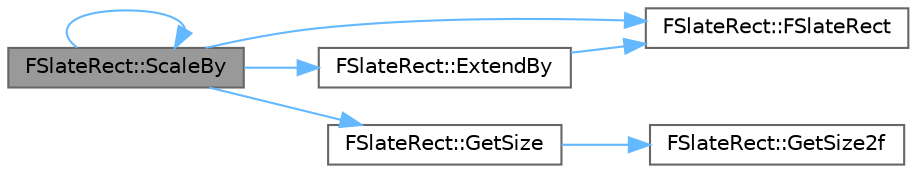 digraph "FSlateRect::ScaleBy"
{
 // INTERACTIVE_SVG=YES
 // LATEX_PDF_SIZE
  bgcolor="transparent";
  edge [fontname=Helvetica,fontsize=10,labelfontname=Helvetica,labelfontsize=10];
  node [fontname=Helvetica,fontsize=10,shape=box,height=0.2,width=0.4];
  rankdir="LR";
  Node1 [id="Node000001",label="FSlateRect::ScaleBy",height=0.2,width=0.4,color="gray40", fillcolor="grey60", style="filled", fontcolor="black",tooltip="Return a rectangle that is scaled by the amount specified."];
  Node1 -> Node2 [id="edge1_Node000001_Node000002",color="steelblue1",style="solid",tooltip=" "];
  Node2 [id="Node000002",label="FSlateRect::FSlateRect",height=0.2,width=0.4,color="grey40", fillcolor="white", style="filled",URL="$db/d16/classFSlateRect.html#aa10d9c7982350536245c36532b41a7fa",tooltip=" "];
  Node1 -> Node3 [id="edge2_Node000001_Node000003",color="steelblue1",style="solid",tooltip=" "];
  Node3 [id="Node000003",label="FSlateRect::ExtendBy",height=0.2,width=0.4,color="grey40", fillcolor="white", style="filled",URL="$db/d16/classFSlateRect.html#a22107525c05d72eb1031ee64f61eb260",tooltip="Return a rectangle that is extended on each side by the amount specified in each margin."];
  Node3 -> Node2 [id="edge3_Node000003_Node000002",color="steelblue1",style="solid",tooltip=" "];
  Node1 -> Node4 [id="edge4_Node000001_Node000004",color="steelblue1",style="solid",tooltip=" "];
  Node4 [id="Node000004",label="FSlateRect::GetSize",height=0.2,width=0.4,color="grey40", fillcolor="white", style="filled",URL="$db/d16/classFSlateRect.html#af42c6be0b0847c2d582d5134d2b6ef36",tooltip="Returns the size of the rectangle in each dimension."];
  Node4 -> Node5 [id="edge5_Node000004_Node000005",color="steelblue1",style="solid",tooltip=" "];
  Node5 [id="Node000005",label="FSlateRect::GetSize2f",height=0.2,width=0.4,color="grey40", fillcolor="white", style="filled",URL="$db/d16/classFSlateRect.html#a5c205ea59ac76cb907c90dbafb35136f",tooltip=" "];
  Node1 -> Node1 [id="edge6_Node000001_Node000001",color="steelblue1",style="solid",tooltip=" "];
}
